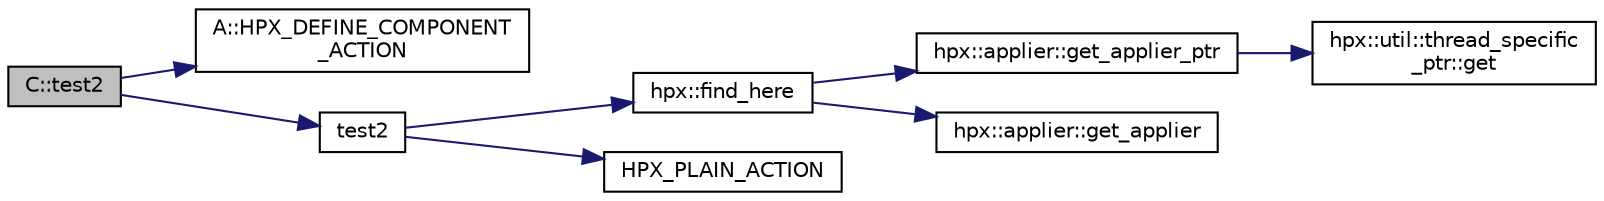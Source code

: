 digraph "C::test2"
{
  edge [fontname="Helvetica",fontsize="10",labelfontname="Helvetica",labelfontsize="10"];
  node [fontname="Helvetica",fontsize="10",shape=record];
  rankdir="LR";
  Node80 [label="C::test2",height=0.2,width=0.4,color="black", fillcolor="grey75", style="filled", fontcolor="black"];
  Node80 -> Node81 [color="midnightblue",fontsize="10",style="solid",fontname="Helvetica"];
  Node81 [label="A::HPX_DEFINE_COMPONENT\l_ACTION",height=0.2,width=0.4,color="black", fillcolor="white", style="filled",URL="$d7/da0/struct_a.html#a29a70e1489e0e0e14cd6c14ca0a56b14"];
  Node80 -> Node82 [color="midnightblue",fontsize="10",style="solid",fontname="Helvetica"];
  Node82 [label="test2",height=0.2,width=0.4,color="black", fillcolor="white", style="filled",URL="$df/d23/put__parcels_8cpp.html#a596fbd0b41f2f37886b32d247cdaf502"];
  Node82 -> Node83 [color="midnightblue",fontsize="10",style="solid",fontname="Helvetica"];
  Node83 [label="hpx::find_here",height=0.2,width=0.4,color="black", fillcolor="white", style="filled",URL="$d8/d83/namespacehpx.html#af07c1b6e26bcdfb1138643a1a2133cf4",tooltip="Return the global id representing this locality. "];
  Node83 -> Node84 [color="midnightblue",fontsize="10",style="solid",fontname="Helvetica"];
  Node84 [label="hpx::applier::get_applier_ptr",height=0.2,width=0.4,color="black", fillcolor="white", style="filled",URL="$d8/dcb/namespacehpx_1_1applier.html#a617483cf2b77ad3a0aa428ade7b35299"];
  Node84 -> Node85 [color="midnightblue",fontsize="10",style="solid",fontname="Helvetica"];
  Node85 [label="hpx::util::thread_specific\l_ptr::get",height=0.2,width=0.4,color="black", fillcolor="white", style="filled",URL="$d4/d4c/structhpx_1_1util_1_1thread__specific__ptr.html#a3b27d8520710478aa41d1f74206bdba9"];
  Node83 -> Node86 [color="midnightblue",fontsize="10",style="solid",fontname="Helvetica"];
  Node86 [label="hpx::applier::get_applier",height=0.2,width=0.4,color="black", fillcolor="white", style="filled",URL="$d8/dcb/namespacehpx_1_1applier.html#aba1147ab54a476403b37f20a39b1e239"];
  Node82 -> Node87 [color="midnightblue",fontsize="10",style="solid",fontname="Helvetica"];
  Node87 [label="HPX_PLAIN_ACTION",height=0.2,width=0.4,color="black", fillcolor="white", style="filled",URL="$df/d23/put__parcels_8cpp.html#a242e34e4ae32fc9e212fc546c6a8b036"];
}
